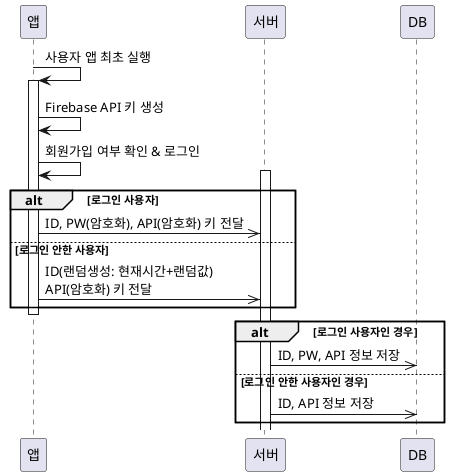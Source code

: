 @startuml app-server-init

앱 -> 앱 : 사용자 앱 최초 실행
activate 앱
앱 -> 앱 : Firebase API 키 생성
앱 -> 앱 : 회원가입 여부 확인 & 로그인
alt 로그인 사용자
activate 서버
앱 ->> 서버 : ID, PW(암호화), API(암호화) 키 전달
else 로그인 안한 사용자
앱 ->> 서버 : ID(랜덤생성: 현재시간+랜덤값)\nAPI(암호화) 키 전달
end
deactivate 앱


alt 로그인 사용자인 경우
서버 ->> DB : ID, PW, API 정보 저장
else 로그인 안한 사용자인 경우
서버 ->> DB : ID, API 정보 저장

end

@enduml

'https://raw.githubusercontent.com/Team-Kelly/Requirements/main/uml/sequence/app-server-init.puml
